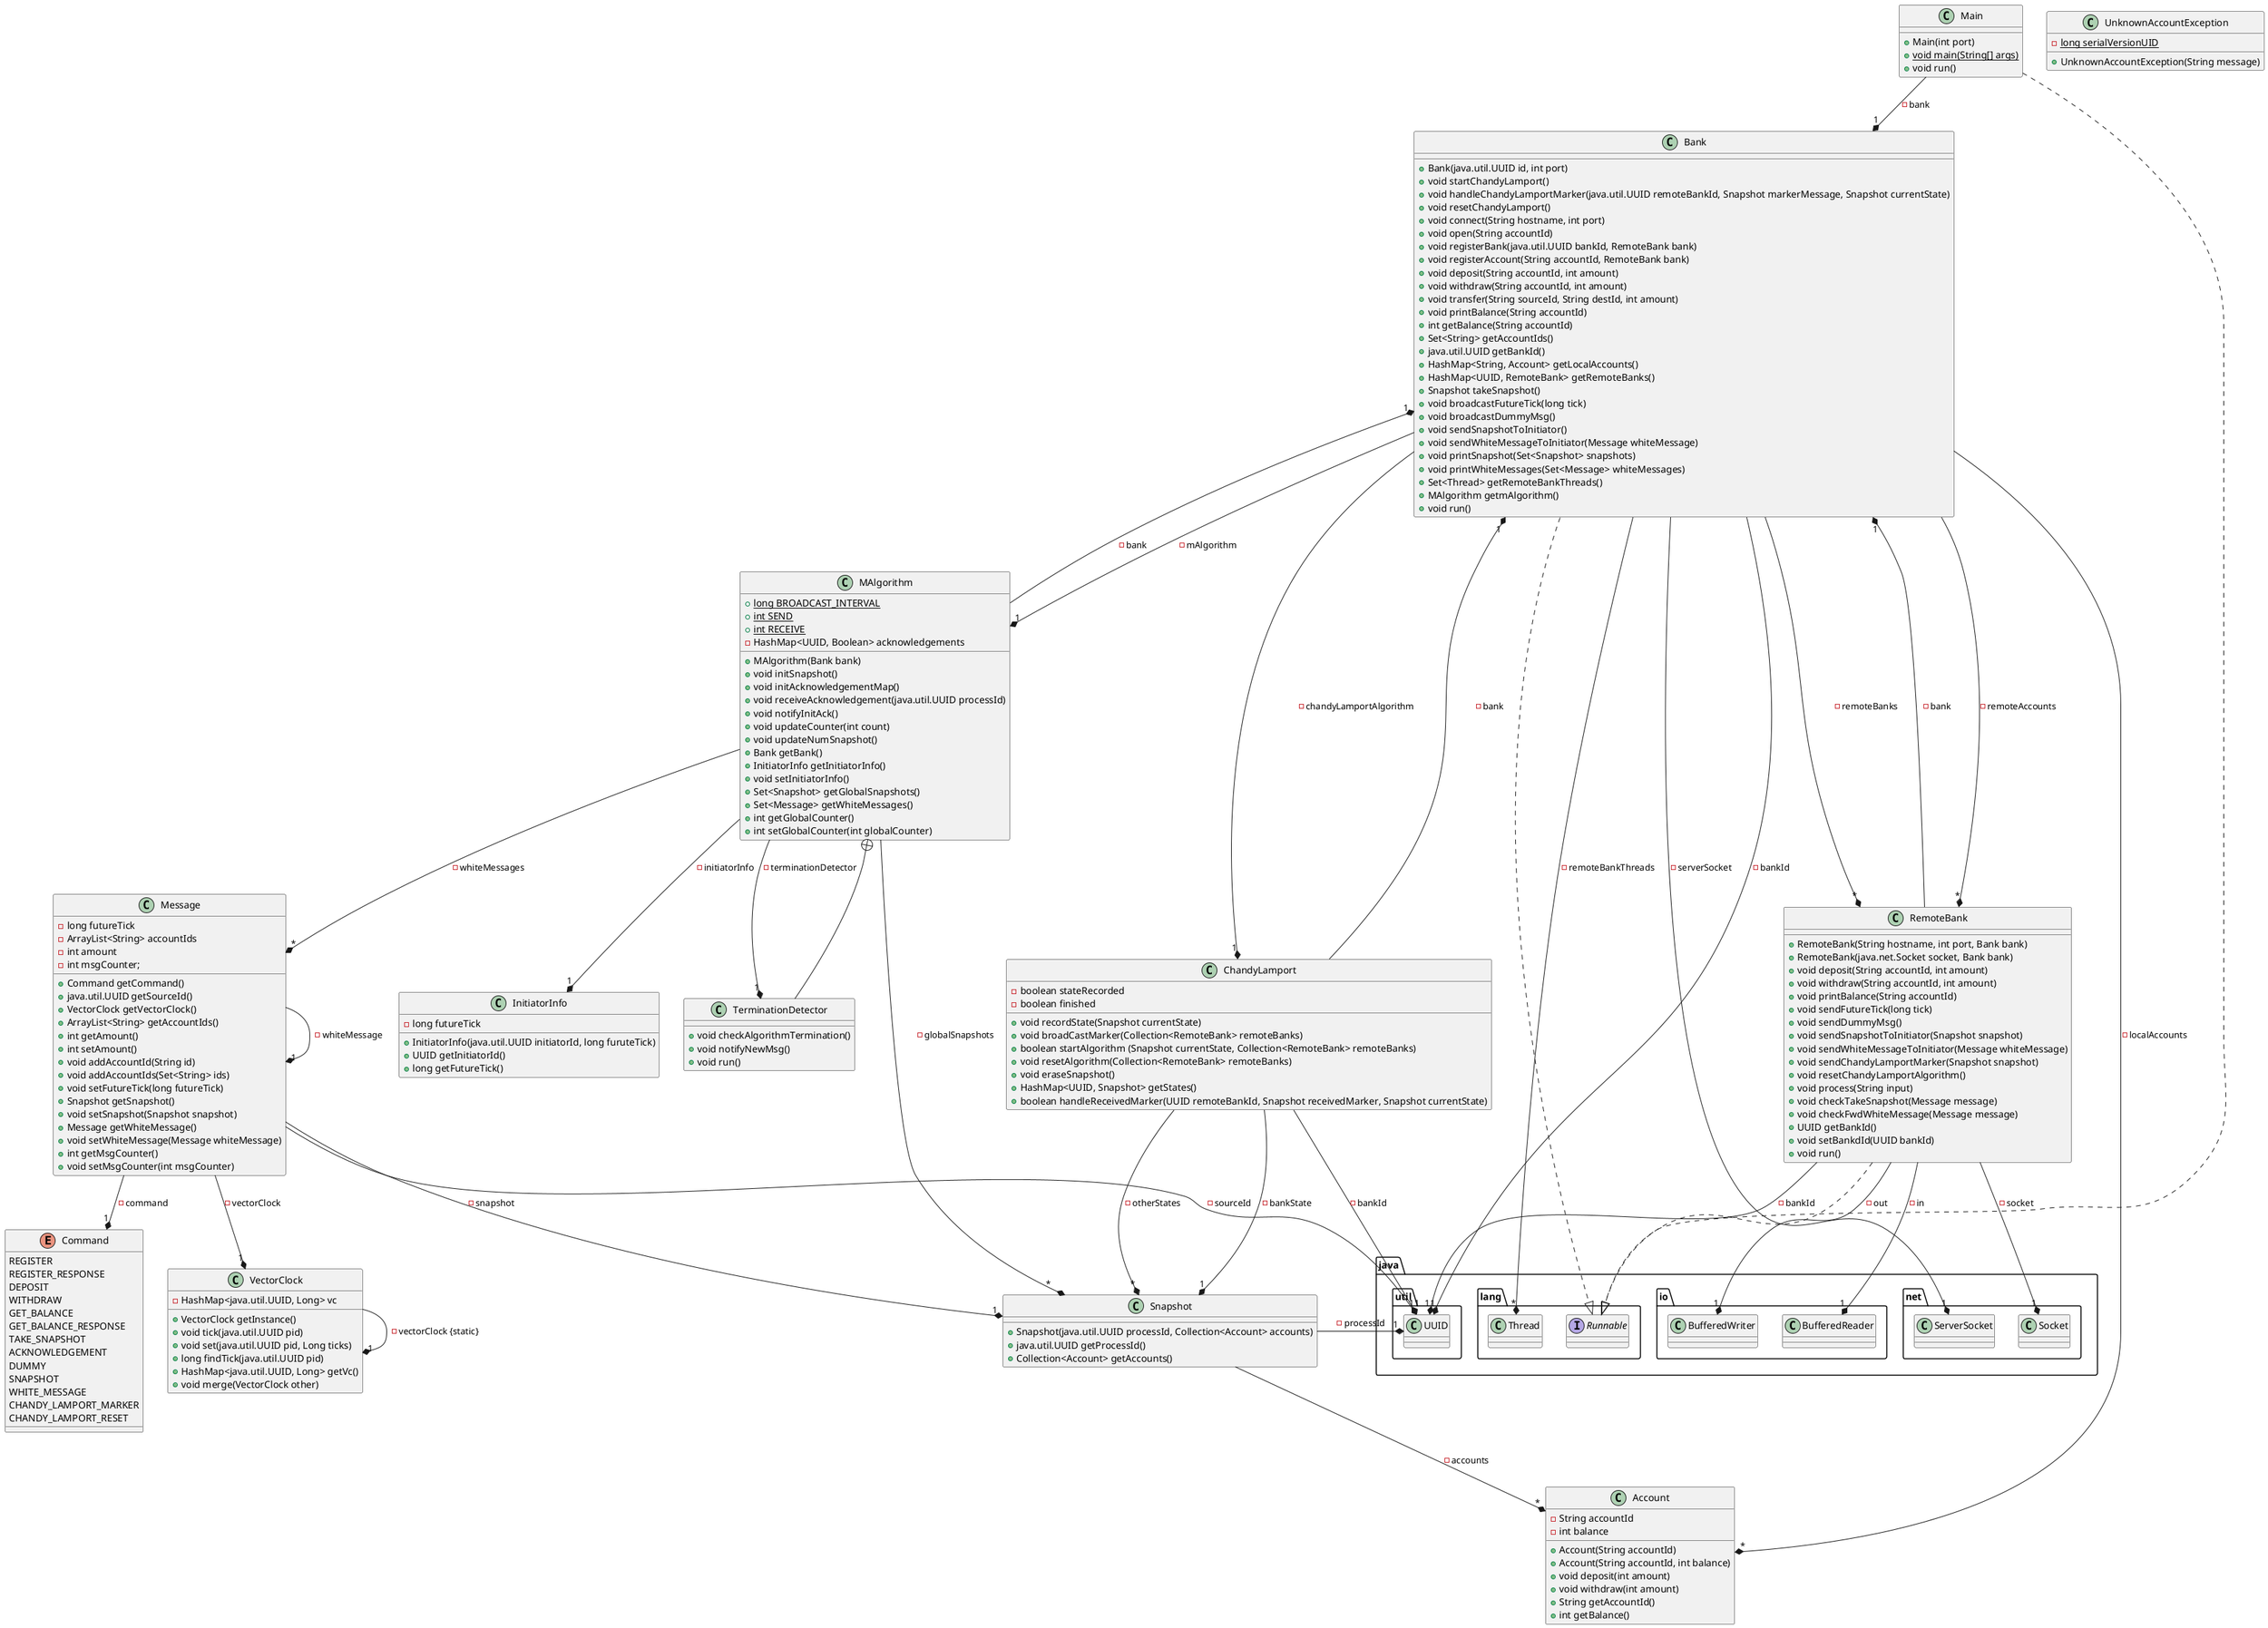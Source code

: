 @startuml P2P Bank
class Main {
    + Main(int port)
    + {static} void main(String[] args)
    + void run()
}

class Bank {
    + Bank(java.util.UUID id, int port)
    + void startChandyLamport()
    + void handleChandyLamportMarker(java.util.UUID remoteBankId, Snapshot markerMessage, Snapshot currentState)
    + void resetChandyLamport()
    + void connect(String hostname, int port)
    + void open(String accountId)
    + void registerBank(java.util.UUID bankId, RemoteBank bank)
    + void registerAccount(String accountId, RemoteBank bank)
    + void deposit(String accountId, int amount)
    + void withdraw(String accountId, int amount)
    + void transfer(String sourceId, String destId, int amount)
    + void printBalance(String accountId)
    + int getBalance(String accountId)
    + Set<String> getAccountIds()
    + java.util.UUID getBankId()
    + HashMap<String, Account> getLocalAccounts()
    + HashMap<UUID, RemoteBank> getRemoteBanks()
    + Snapshot takeSnapshot()
    + void broadcastFutureTick(long tick)
    + void broadcastDummyMsg()
    + void sendSnapshotToInitiator()
    + void sendWhiteMessageToInitiator(Message whiteMessage)
    + void printSnapshot(Set<Snapshot> snapshots)
    + void printWhiteMessages(Set<Message> whiteMessages)
    + Set<Thread> getRemoteBankThreads()
    + MAlgorithm getmAlgorithm()
    + void run()
}

class ChandyLamport {
    - boolean stateRecorded
    - boolean finished
    + void recordState(Snapshot currentState)
    + void broadCastMarker(Collection<RemoteBank> remoteBanks)
    + boolean startAlgorithm (Snapshot currentState, Collection<RemoteBank> remoteBanks)
    + void resetAlgorithm(Collection<RemoteBank> remoteBanks)
    + void eraseSnapshot()
    + HashMap<UUID, Snapshot> getStates()
    + boolean handleReceivedMarker(UUID remoteBankId, Snapshot receivedMarker, Snapshot currentState)
}

enum Command {
    REGISTER
    REGISTER_RESPONSE
    DEPOSIT
    WITHDRAW
    GET_BALANCE
    GET_BALANCE_RESPONSE
    TAKE_SNAPSHOT
    ACKNOWLEDGEMENT
    DUMMY
    SNAPSHOT
    WHITE_MESSAGE
    CHANDY_LAMPORT_MARKER
    CHANDY_LAMPORT_RESET
}

class InitiatorInfo {
    - long futureTick
    + InitiatorInfo(java.util.UUID initiatorId, long furuteTick)
    + UUID getInitiatorId()
    + long getFutureTick()
}

class MAlgorithm {
    + {static} long BROADCAST_INTERVAL
    + {static} int SEND
    + {static} int RECEIVE
    - HashMap<UUID, Boolean> acknowledgements
    + MAlgorithm(Bank bank)
    + void initSnapshot()
    + void initAcknowledgementMap()
    + void receiveAcknowledgement(java.util.UUID processId)
    + void notifyInitAck()
    + void updateCounter(int count)
    + void updateNumSnapshot()
    + Bank getBank()
    + InitiatorInfo getInitiatorInfo()
    + void setInitiatorInfo()
    + Set<Snapshot> getGlobalSnapshots()
    + Set<Message> getWhiteMessages()
    + int getGlobalCounter()
    + int setGlobalCounter(int globalCounter)
}

class TerminationDetector {
    + void checkAlgorithmTermination()
    + void notifyNewMsg()
    + void run()
}

class Message {
    - long futureTick
    - ArrayList<String> accountIds
    - int amount
    - int msgCounter;
    + Command getCommand()
    + java.util.UUID getSourceId()
    + VectorClock getVectorClock()
    + ArrayList<String> getAccountIds()
    + int getAmount()
    + int setAmount()
    + void addAccountId(String id)
    + void addAccountIds(Set<String> ids)
    + void setFutureTick(long futureTick)
    + Snapshot getSnapshot()
    + void setSnapshot(Snapshot snapshot)
    + Message getWhiteMessage()
    + void setWhiteMessage(Message whiteMessage)
    + int getMsgCounter()
    + void setMsgCounter(int msgCounter)
}

class RemoteBank {
    + RemoteBank(String hostname, int port, Bank bank)
    + RemoteBank(java.net.Socket socket, Bank bank)
    + void deposit(String accountId, int amount)
    + void withdraw(String accountId, int amount)
    + void printBalance(String accountId)
    + void sendFutureTick(long tick)
    + void sendDummyMsg()
    + void sendSnapshotToInitiator(Snapshot snapshot)
    + void sendWhiteMessageToInitiator(Message whiteMessage)
    + void sendChandyLamportMarker(Snapshot snapshot)
    + void resetChandyLamportAlgorithm()
    + void process(String input)
    + void checkTakeSnapshot(Message message)
    + void checkFwdWhiteMessage(Message message)
    + UUID getBankId()
    + void setBankdId(UUID bankId)
    + void run()
}

class Account {
    - String accountId
    - int balance
    + Account(String accountId)
    + Account(String accountId, int balance)
    + void deposit(int amount)
    + void withdraw(int amount)
    + String getAccountId()
    + int getBalance()
}

class Snapshot {
    + Snapshot(java.util.UUID processId, Collection<Account> accounts)
    + java.util.UUID getProcessId()
    + Collection<Account> getAccounts()
}

class UnknownAccountException {
    - {static} long serialVersionUID
    + UnknownAccountException(String message)
}

class VectorClock {
    - HashMap<java.util.UUID, Long> vc
    + VectorClock getInstance()
    + void tick(java.util.UUID pid)
    + void set(java.util.UUID pid, Long ticks)
    + long findTick(java.util.UUID pid)
    + HashMap<java.util.UUID, Long> getVc()
    + void merge(VectorClock other)
}

interface java.lang.Runnable


Bank --* "1" java.net.ServerSocket : - serverSocket
Bank --* "1" java.util.UUID : - bankId
Bank --* "*" Account : - localAccounts
Bank --* "*" java.lang.Thread : - remoteBankThreads
Bank --* "*" RemoteBank : - remoteAccounts
Bank --* "*" RemoteBank : - remoteBanks
Bank ..|> java.lang.Runnable
Bank --* "1" ChandyLamport : - chandyLamportAlgorithm
Bank --* "1" MAlgorithm : - mAlgorithm

ChandyLamport --* "1" java.util.UUID : - bankId
ChandyLamport --* "1" Bank : - bank
ChandyLamport --* "1" Snapshot : - bankState
ChandyLamport --* "*" Snapshot : - otherStates

Main --* "1" Bank : - bank
Main ..|> java.lang.Runnable

MAlgorithm --* "1" Bank : - bank
MAlgorithm --* "1" InitiatorInfo: - initiatorInfo
MAlgorithm --* "*" Snapshot : - globalSnapshots
MAlgorithm --* "*" Message : - whiteMessages
MAlgorithm --* "1" TerminationDetector : - terminationDetector

TerminationDetector --+ MAlgorithm

Message --* "1" Command : - command
Message --* "1" java.util.UUID : - sourceId
Message --* "1" VectorClock : - vectorClock
Message --* "1" Snapshot : - snapshot
Message --* "1" Message : - whiteMessage

RemoteBank --* "1" java.net.Socket : - socket
RemoteBank --* "1" java.io.BufferedWriter : - out
RemoteBank --* "1" java.io.BufferedReader : - in
RemoteBank --* "1" Bank : - bank
RemoteBank --* "1" java.util.UUID : - bankId
RemoteBank ..|> java.lang.Runnable

Snapshot --* "1" java.util.UUID : - processId
Snapshot --* "*" Account : - accounts

VectorClock --* "1" VectorClock : - vectorClock {static}

@enduml
